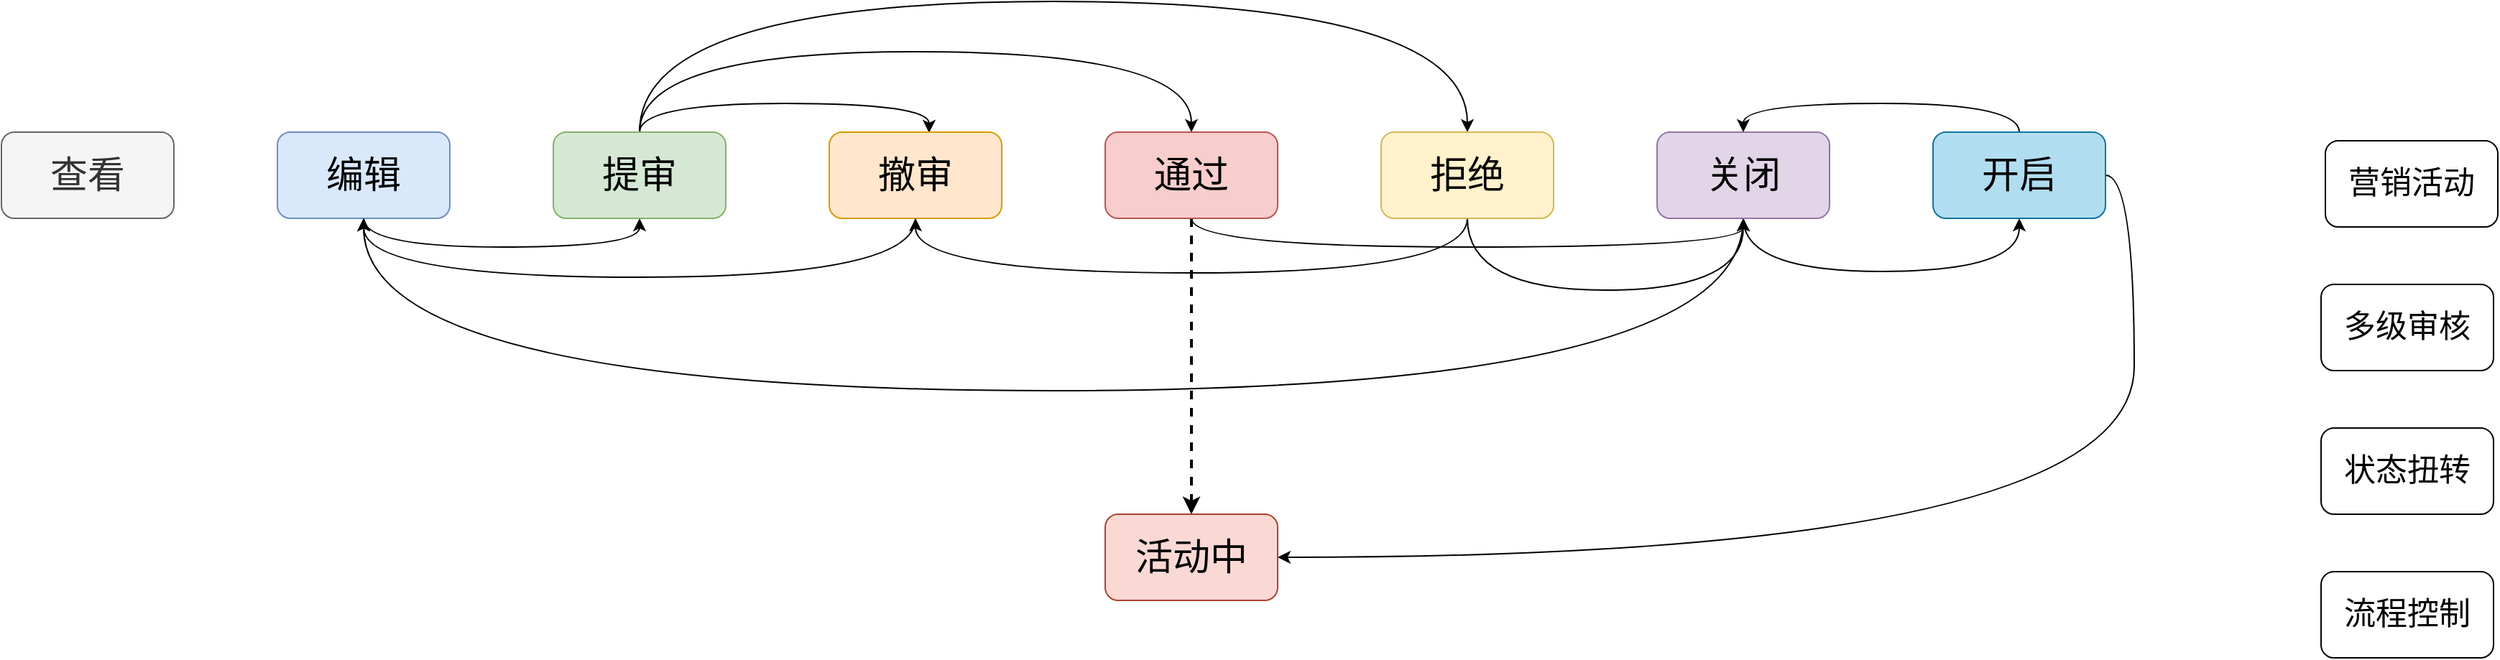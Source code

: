 <mxfile version="21.2.9" type="github">
  <diagram name="第 1 页" id="-xH5tRlxumv-JMXhsZI_">
    <mxGraphModel dx="2338" dy="1021" grid="0" gridSize="10" guides="1" tooltips="1" connect="1" arrows="1" fold="1" page="0" pageScale="1" pageWidth="827" pageHeight="1169" math="0" shadow="0">
      <root>
        <mxCell id="0" />
        <mxCell id="1" parent="0" />
        <mxCell id="7-hsXSYyVSiEAsbIfiTc-1" value="查看" style="rounded=1;whiteSpace=wrap;html=1;fontSize=26;fillColor=#f5f5f5;fontColor=#333333;strokeColor=#666666;" vertex="1" parent="1">
          <mxGeometry x="-29" y="260" width="120" height="60" as="geometry" />
        </mxCell>
        <mxCell id="7-hsXSYyVSiEAsbIfiTc-13" style="edgeStyle=orthogonalEdgeStyle;rounded=0;orthogonalLoop=1;jettySize=auto;html=1;entryX=0.5;entryY=1;entryDx=0;entryDy=0;exitX=0.5;exitY=1;exitDx=0;exitDy=0;curved=1;" edge="1" parent="1" source="7-hsXSYyVSiEAsbIfiTc-2" target="7-hsXSYyVSiEAsbIfiTc-3">
          <mxGeometry relative="1" as="geometry" />
        </mxCell>
        <mxCell id="7-hsXSYyVSiEAsbIfiTc-2" value="编辑" style="rounded=1;whiteSpace=wrap;html=1;fontSize=26;fillColor=#dae8fc;strokeColor=#6c8ebf;" vertex="1" parent="1">
          <mxGeometry x="163" y="260" width="120" height="60" as="geometry" />
        </mxCell>
        <mxCell id="7-hsXSYyVSiEAsbIfiTc-15" style="edgeStyle=orthogonalEdgeStyle;rounded=0;orthogonalLoop=1;jettySize=auto;html=1;entryX=0.579;entryY=0.008;entryDx=0;entryDy=0;entryPerimeter=0;exitX=0.5;exitY=0;exitDx=0;exitDy=0;curved=1;" edge="1" parent="1" source="7-hsXSYyVSiEAsbIfiTc-3" target="7-hsXSYyVSiEAsbIfiTc-4">
          <mxGeometry relative="1" as="geometry" />
        </mxCell>
        <mxCell id="7-hsXSYyVSiEAsbIfiTc-17" style="edgeStyle=orthogonalEdgeStyle;rounded=0;orthogonalLoop=1;jettySize=auto;html=1;entryX=0.5;entryY=0;entryDx=0;entryDy=0;exitX=0.5;exitY=0;exitDx=0;exitDy=0;curved=1;" edge="1" parent="1" source="7-hsXSYyVSiEAsbIfiTc-3" target="7-hsXSYyVSiEAsbIfiTc-5">
          <mxGeometry relative="1" as="geometry">
            <Array as="points">
              <mxPoint x="415" y="204" />
              <mxPoint x="799" y="204" />
            </Array>
          </mxGeometry>
        </mxCell>
        <mxCell id="7-hsXSYyVSiEAsbIfiTc-19" style="edgeStyle=orthogonalEdgeStyle;rounded=0;orthogonalLoop=1;jettySize=auto;html=1;entryX=0.5;entryY=0;entryDx=0;entryDy=0;exitX=0.5;exitY=0;exitDx=0;exitDy=0;curved=1;" edge="1" parent="1" source="7-hsXSYyVSiEAsbIfiTc-3" target="7-hsXSYyVSiEAsbIfiTc-6">
          <mxGeometry relative="1" as="geometry">
            <Array as="points">
              <mxPoint x="415" y="169" />
              <mxPoint x="991" y="169" />
            </Array>
          </mxGeometry>
        </mxCell>
        <mxCell id="7-hsXSYyVSiEAsbIfiTc-3" value="提审" style="rounded=1;whiteSpace=wrap;html=1;fontSize=26;fillColor=#d5e8d4;strokeColor=#82b366;" vertex="1" parent="1">
          <mxGeometry x="355" y="260" width="120" height="60" as="geometry" />
        </mxCell>
        <mxCell id="7-hsXSYyVSiEAsbIfiTc-16" style="edgeStyle=orthogonalEdgeStyle;rounded=0;orthogonalLoop=1;jettySize=auto;html=1;entryX=0.5;entryY=1;entryDx=0;entryDy=0;exitX=0.5;exitY=1;exitDx=0;exitDy=0;curved=1;" edge="1" parent="1" source="7-hsXSYyVSiEAsbIfiTc-4" target="7-hsXSYyVSiEAsbIfiTc-2">
          <mxGeometry relative="1" as="geometry">
            <Array as="points">
              <mxPoint x="607" y="361" />
              <mxPoint x="223" y="361" />
            </Array>
          </mxGeometry>
        </mxCell>
        <mxCell id="7-hsXSYyVSiEAsbIfiTc-4" value="撤审" style="rounded=1;whiteSpace=wrap;html=1;fontSize=26;fillColor=#ffe6cc;strokeColor=#d79b00;" vertex="1" parent="1">
          <mxGeometry x="547" y="260" width="120" height="60" as="geometry" />
        </mxCell>
        <mxCell id="7-hsXSYyVSiEAsbIfiTc-11" style="edgeStyle=orthogonalEdgeStyle;rounded=0;orthogonalLoop=1;jettySize=auto;html=1;entryX=0.5;entryY=0;entryDx=0;entryDy=0;dashed=1;strokeWidth=2;" edge="1" parent="1" source="7-hsXSYyVSiEAsbIfiTc-5" target="7-hsXSYyVSiEAsbIfiTc-10">
          <mxGeometry relative="1" as="geometry" />
        </mxCell>
        <mxCell id="7-hsXSYyVSiEAsbIfiTc-18" style="edgeStyle=orthogonalEdgeStyle;rounded=0;orthogonalLoop=1;jettySize=auto;html=1;entryX=0.5;entryY=1;entryDx=0;entryDy=0;exitX=0.5;exitY=1;exitDx=0;exitDy=0;curved=1;" edge="1" parent="1" source="7-hsXSYyVSiEAsbIfiTc-5" target="7-hsXSYyVSiEAsbIfiTc-7">
          <mxGeometry relative="1" as="geometry" />
        </mxCell>
        <mxCell id="7-hsXSYyVSiEAsbIfiTc-5" value="通过" style="rounded=1;whiteSpace=wrap;html=1;fontSize=26;fillColor=#f8cecc;strokeColor=#b85450;" vertex="1" parent="1">
          <mxGeometry x="739" y="260" width="120" height="60" as="geometry" />
        </mxCell>
        <mxCell id="7-hsXSYyVSiEAsbIfiTc-20" style="edgeStyle=orthogonalEdgeStyle;rounded=0;orthogonalLoop=1;jettySize=auto;html=1;entryX=0.5;entryY=1;entryDx=0;entryDy=0;exitX=0.5;exitY=1;exitDx=0;exitDy=0;curved=1;" edge="1" parent="1" source="7-hsXSYyVSiEAsbIfiTc-6" target="7-hsXSYyVSiEAsbIfiTc-4">
          <mxGeometry relative="1" as="geometry">
            <Array as="points">
              <mxPoint x="991" y="358" />
              <mxPoint x="607" y="358" />
            </Array>
          </mxGeometry>
        </mxCell>
        <mxCell id="7-hsXSYyVSiEAsbIfiTc-21" style="edgeStyle=orthogonalEdgeStyle;rounded=0;orthogonalLoop=1;jettySize=auto;html=1;entryX=0.5;entryY=1;entryDx=0;entryDy=0;exitX=0.5;exitY=1;exitDx=0;exitDy=0;curved=1;" edge="1" parent="1" source="7-hsXSYyVSiEAsbIfiTc-6" target="7-hsXSYyVSiEAsbIfiTc-7">
          <mxGeometry relative="1" as="geometry">
            <Array as="points">
              <mxPoint x="991" y="370" />
              <mxPoint x="1183" y="370" />
            </Array>
          </mxGeometry>
        </mxCell>
        <mxCell id="7-hsXSYyVSiEAsbIfiTc-6" value="拒绝" style="rounded=1;whiteSpace=wrap;html=1;fontSize=26;fillColor=#fff2cc;strokeColor=#d6b656;" vertex="1" parent="1">
          <mxGeometry x="931" y="260" width="120" height="60" as="geometry" />
        </mxCell>
        <mxCell id="7-hsXSYyVSiEAsbIfiTc-22" style="edgeStyle=orthogonalEdgeStyle;rounded=0;orthogonalLoop=1;jettySize=auto;html=1;entryX=0.5;entryY=1;entryDx=0;entryDy=0;exitX=0.5;exitY=1;exitDx=0;exitDy=0;curved=1;" edge="1" parent="1" source="7-hsXSYyVSiEAsbIfiTc-7" target="7-hsXSYyVSiEAsbIfiTc-8">
          <mxGeometry relative="1" as="geometry">
            <Array as="points">
              <mxPoint x="1183" y="357" />
              <mxPoint x="1375" y="357" />
            </Array>
          </mxGeometry>
        </mxCell>
        <mxCell id="7-hsXSYyVSiEAsbIfiTc-23" style="edgeStyle=orthogonalEdgeStyle;rounded=0;orthogonalLoop=1;jettySize=auto;html=1;entryX=0.5;entryY=1;entryDx=0;entryDy=0;exitX=0.5;exitY=1;exitDx=0;exitDy=0;curved=1;" edge="1" parent="1" source="7-hsXSYyVSiEAsbIfiTc-7" target="7-hsXSYyVSiEAsbIfiTc-2">
          <mxGeometry relative="1" as="geometry">
            <Array as="points">
              <mxPoint x="1183" y="440" />
              <mxPoint x="223" y="440" />
            </Array>
          </mxGeometry>
        </mxCell>
        <mxCell id="7-hsXSYyVSiEAsbIfiTc-7" value="关闭" style="rounded=1;whiteSpace=wrap;html=1;fontSize=26;fillColor=#e1d5e7;strokeColor=#9673a6;" vertex="1" parent="1">
          <mxGeometry x="1123" y="260" width="120" height="60" as="geometry" />
        </mxCell>
        <mxCell id="7-hsXSYyVSiEAsbIfiTc-24" style="edgeStyle=orthogonalEdgeStyle;rounded=0;orthogonalLoop=1;jettySize=auto;html=1;entryX=0.5;entryY=0;entryDx=0;entryDy=0;exitX=0.5;exitY=0;exitDx=0;exitDy=0;curved=1;" edge="1" parent="1" source="7-hsXSYyVSiEAsbIfiTc-8" target="7-hsXSYyVSiEAsbIfiTc-7">
          <mxGeometry relative="1" as="geometry" />
        </mxCell>
        <mxCell id="7-hsXSYyVSiEAsbIfiTc-25" style="edgeStyle=orthogonalEdgeStyle;rounded=0;orthogonalLoop=1;jettySize=auto;html=1;entryX=1;entryY=0.5;entryDx=0;entryDy=0;exitX=1;exitY=0.5;exitDx=0;exitDy=0;curved=1;" edge="1" parent="1" source="7-hsXSYyVSiEAsbIfiTc-8" target="7-hsXSYyVSiEAsbIfiTc-10">
          <mxGeometry relative="1" as="geometry" />
        </mxCell>
        <mxCell id="7-hsXSYyVSiEAsbIfiTc-8" value="开启" style="rounded=1;whiteSpace=wrap;html=1;fontSize=26;fillColor=#b1ddf0;strokeColor=#10739e;" vertex="1" parent="1">
          <mxGeometry x="1315" y="260" width="120" height="60" as="geometry" />
        </mxCell>
        <mxCell id="7-hsXSYyVSiEAsbIfiTc-10" value="活动中" style="rounded=1;whiteSpace=wrap;html=1;fontSize=26;fillColor=#fad9d5;strokeColor=#ae4132;" vertex="1" parent="1">
          <mxGeometry x="739" y="526" width="120" height="60" as="geometry" />
        </mxCell>
        <mxCell id="7-hsXSYyVSiEAsbIfiTc-26" value="营销活动" style="rounded=1;whiteSpace=wrap;html=1;fontSize=22;" vertex="1" parent="1">
          <mxGeometry x="1588" y="266" width="120" height="60" as="geometry" />
        </mxCell>
        <mxCell id="7-hsXSYyVSiEAsbIfiTc-27" value="多级审核" style="rounded=1;whiteSpace=wrap;html=1;fontSize=22;" vertex="1" parent="1">
          <mxGeometry x="1585" y="366" width="120" height="60" as="geometry" />
        </mxCell>
        <mxCell id="7-hsXSYyVSiEAsbIfiTc-28" value="状态扭转" style="rounded=1;whiteSpace=wrap;html=1;fontSize=22;" vertex="1" parent="1">
          <mxGeometry x="1585" y="466" width="120" height="60" as="geometry" />
        </mxCell>
        <mxCell id="7-hsXSYyVSiEAsbIfiTc-29" value="流程控制" style="rounded=1;whiteSpace=wrap;html=1;fontSize=22;" vertex="1" parent="1">
          <mxGeometry x="1585" y="566" width="120" height="60" as="geometry" />
        </mxCell>
      </root>
    </mxGraphModel>
  </diagram>
</mxfile>
